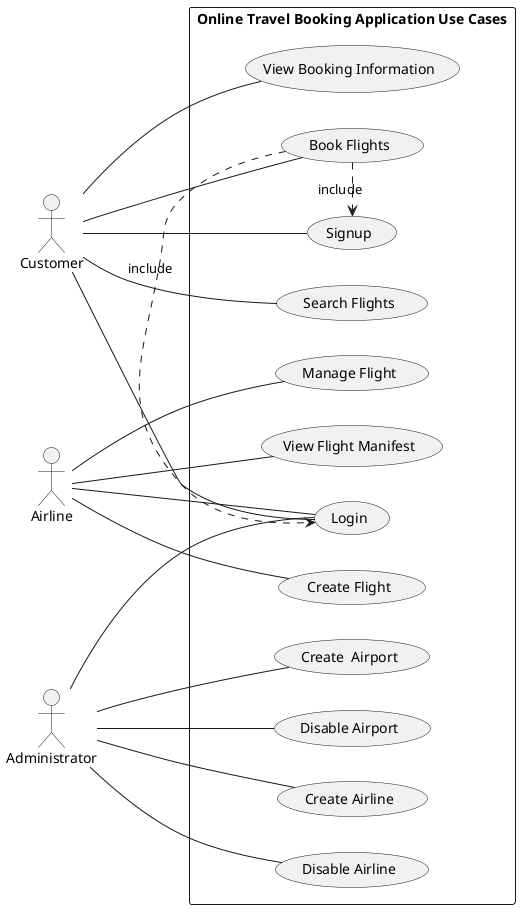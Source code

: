 @startuml

actor :Customer: as c
actor :Airline: as ar
actor :Administrator: as ad

rectangle "Online Travel Booking Application Use Cases" {
  left to right direction
  (Login) as u1
  (Create  Airport) as u2
  (Disable Airport) as u3
  (Create Airline) as u4
  (Disable Airline) as u5
  (Create Flight) as u7
  (Manage Flight) as u8
  (View Flight Manifest) as u9
  (Book Flights) as u10
  (Search Flights) as u11
  (View Booking Information) as u12
  (Signup) as u13

  ad -- u1
  ar -- u1
  c -- u1
  ad -- u2
  ad -- u3
  ad -- u4
  ad -- u5
  ar -- u7
  ar -- u8
  ar -- u9
  c -- u10
  c -- u11
  c -- u12
  c -- u13
  u10 .> u13: include 
  u10 .> u1: include 
}

@enduml